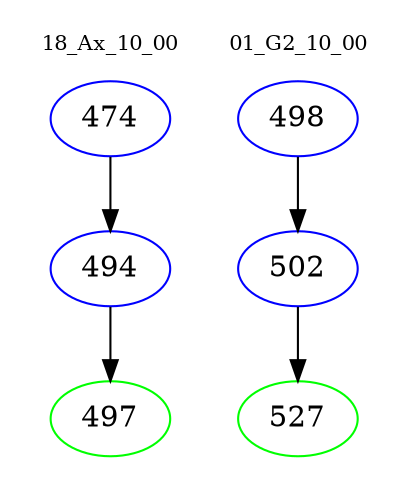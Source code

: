 digraph{
subgraph cluster_0 {
color = white
label = "18_Ax_10_00";
fontsize=10;
T0_474 [label="474", color="blue"]
T0_474 -> T0_494 [color="black"]
T0_494 [label="494", color="blue"]
T0_494 -> T0_497 [color="black"]
T0_497 [label="497", color="green"]
}
subgraph cluster_1 {
color = white
label = "01_G2_10_00";
fontsize=10;
T1_498 [label="498", color="blue"]
T1_498 -> T1_502 [color="black"]
T1_502 [label="502", color="blue"]
T1_502 -> T1_527 [color="black"]
T1_527 [label="527", color="green"]
}
}
